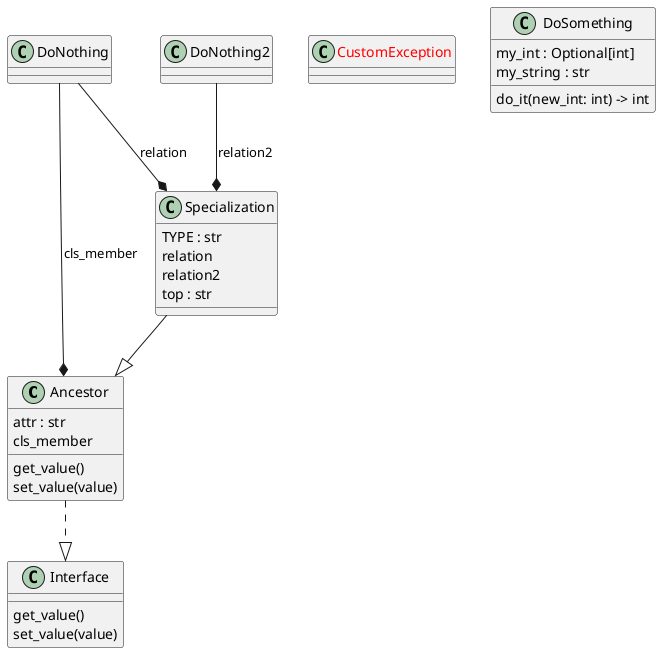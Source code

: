@startuml classes_No_Name
set namespaceSeparator none
class "Ancestor" as data.clientmodule_test.Ancestor {
attr : str
cls_member

get_value()
set_value(value)
}
class "<color:red>CustomException</color>" as data.suppliermodule_test.CustomException {

}
class "DoNothing" as data.suppliermodule_test.DoNothing {

}
class "DoNothing2" as data.suppliermodule_test.DoNothing2 {

}
class "DoSomething" as data.suppliermodule_test.DoSomething {
my_int : Optional[int]
my_string : str

do_it(new_int: int) -> int
}
class "Interface" as data.suppliermodule_test.Interface {


get_value()
set_value(value)
}
class "Specialization" as data.clientmodule_test.Specialization {
TYPE : str
relation
relation2
top : str
}
data.clientmodule_test.Specialization --|> data.clientmodule_test.Ancestor
data.clientmodule_test.Ancestor ..|> data.suppliermodule_test.Interface
data.suppliermodule_test.DoNothing --* data.clientmodule_test.Ancestor : cls_member
data.suppliermodule_test.DoNothing --* data.clientmodule_test.Specialization : relation
data.suppliermodule_test.DoNothing2 --* data.clientmodule_test.Specialization : relation2
@enduml
